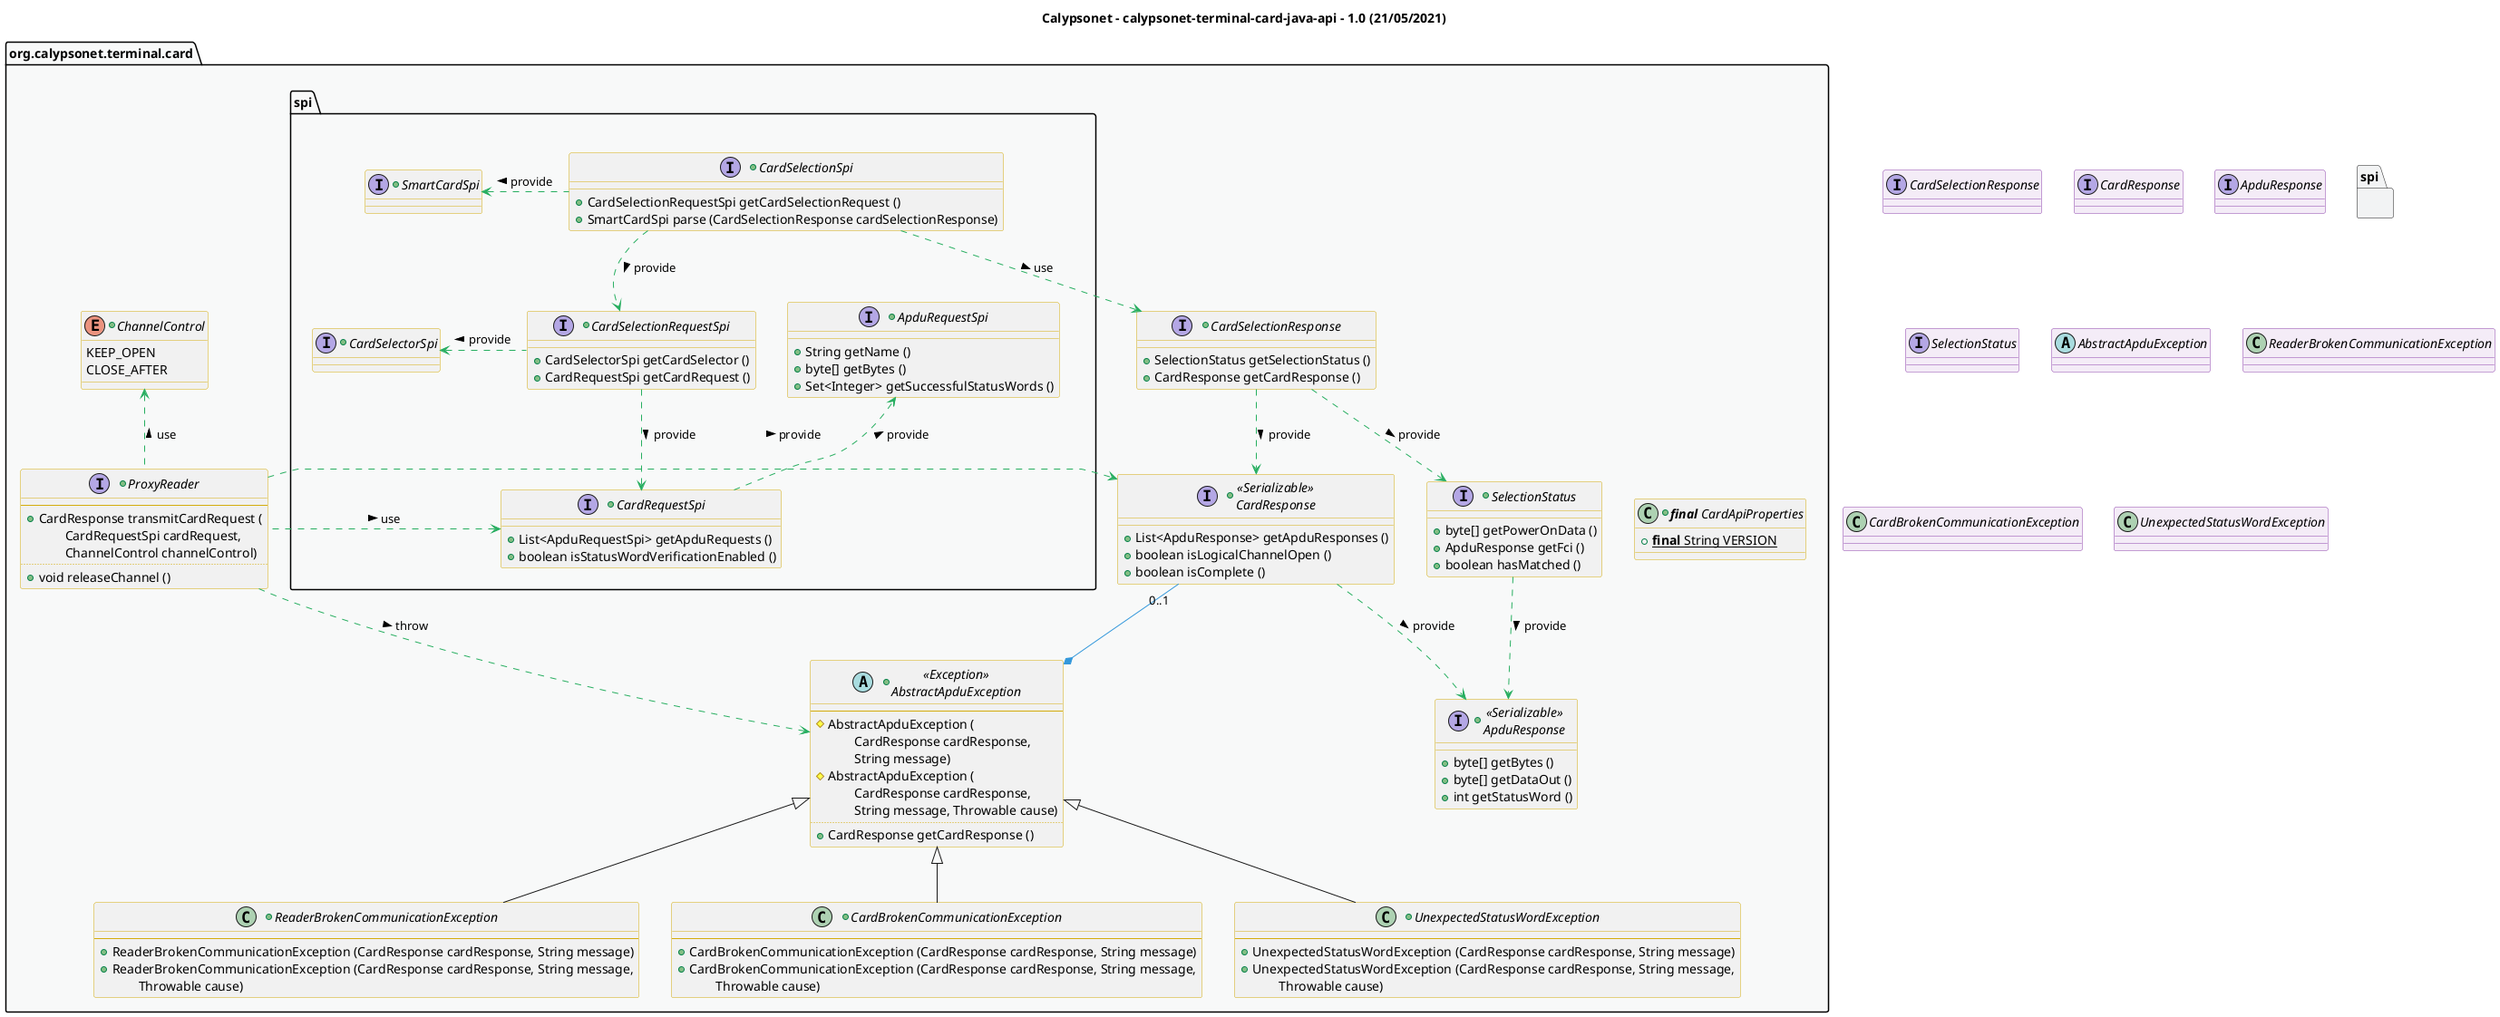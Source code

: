@startuml
title
        Calypsonet - calypsonet-terminal-card-java-api - 1.0 (21/05/2021)
end title

' == THEME ==

'Couleurs issues de : https://htmlcolorcodes.com/fr/tableau-de-couleur/tableau-de-couleur-design-plat/
!define C_GREY1 F8F9F9
!define C_GREY2 F2F3F4
!define C_GREY3 E5E7E9
!define C_GREY4 D7DBDD
!define C_GREY5 CACFD2
!define C_GREY6 BDC3C7
!define C_LINK 3498DB
!define C_USE 27AE60

skinparam Shadowing false
skinparam ClassFontStyle italic
skinparam ClassBorderColor #D4AC0D
skinparam stereotypeABorderColor #A9DCDF
skinparam stereotypeIBorderColor #B4A7E5
skinparam stereotypeCBorderColor #ADD1B2
skinparam stereotypeEBorderColor #EB93DF
' Red
skinparam ClassBackgroundColor<<red>> #FDEDEC
skinparam ClassBorderColor<<red>> #E74C3C
hide <<red>> stereotype
' Purple
skinparam ClassBackgroundColor<<purple>> #F4ECF7
skinparam ClassBorderColor<<purple>> #8E44AD
hide <<purple>> stereotype
' blue
skinparam ClassBackgroundColor<<blue>> #EBF5FB
skinparam ClassBorderColor<<blue>> #3498DB
hide <<blue>> stereotype
' Green
skinparam ClassBackgroundColor<<green>> #E9F7EF
skinparam ClassBorderColor<<green>> #27AE60
hide <<green>> stereotype
' Grey
skinparam ClassBackgroundColor<<grey>> #EAECEE
skinparam ClassBorderColor<<grey>> #2C3E50
hide <<grey>> stereotype

' == CONTENT ==

package "org.calypsonet.terminal.card" as api {
    ' SPI
    package spi {
        +interface CardSelectionSpi {
            +CardSelectionRequestSpi getCardSelectionRequest ()
            +SmartCardSpi parse (CardSelectionResponse cardSelectionResponse)
        }
        +interface CardSelectorSpi {
        }
        +interface SmartCardSpi {
        }
        ' REQUEST
        together {
            +interface CardSelectionRequestSpi {
                +CardSelectorSpi getCardSelector ()
                +CardRequestSpi getCardRequest ()
            }
            +interface CardRequestSpi {
                +List<ApduRequestSpi> getApduRequests ()
                +boolean isStatusWordVerificationEnabled ()
            }
            +interface ApduRequestSpi {
                +String getName ()
                +byte[] getBytes ()
                +Set<Integer> getSuccessfulStatusWords ()
            }
        }
    }
    +interface ProxyReader {
        --
        +CardResponse transmitCardRequest (
        \tCardRequestSpi cardRequest,
        \tChannelControl channelControl)
        ..
        +void releaseChannel ()
    }
    +enum ChannelControl {
        KEEP_OPEN
        CLOSE_AFTER
    }
    ' RESPONSE
    together {
        +class "**final** CardApiProperties" as ApiProperties {
            +{static} **final** String VERSION
        }
        +interface CardSelectionResponse {
            +SelectionStatus getSelectionStatus ()
            +CardResponse getCardResponse ()
        }
        +interface "<<Serializable>>\nCardResponse" as CardResponse {
            +List<ApduResponse> getApduResponses ()
            +boolean isLogicalChannelOpen ()
            +boolean isComplete ()
        }
        +interface "<<Serializable>>\nApduResponse" as ApduResponse {
            +byte[] getBytes ()
            +byte[] getDataOut ()
            +int getStatusWord ()
        }
        +interface SelectionStatus {
            +byte[] getPowerOnData ()
            +ApduResponse getFci ()
            +boolean hasMatched ()
        }
    }
    +abstract class "<<Exception>>\nAbstractApduException" as AbstractApduException {
        --
        #AbstractApduException (
            \tCardResponse cardResponse,
            \tString message)
        #AbstractApduException (
            \tCardResponse cardResponse,
            \tString message, Throwable cause)
        ..
        +CardResponse getCardResponse ()
    }
    +class ReaderBrokenCommunicationException extends AbstractApduException {
        --
        +ReaderBrokenCommunicationException (CardResponse cardResponse, String message)
        +ReaderBrokenCommunicationException (CardResponse cardResponse, String message,
            \tThrowable cause)
    }
    +class CardBrokenCommunicationException extends AbstractApduException {
        --
        +CardBrokenCommunicationException (CardResponse cardResponse, String message)
        +CardBrokenCommunicationException (CardResponse cardResponse, String message,
            \tThrowable cause)
    }
    +class UnexpectedStatusWordException extends AbstractApduException {
        --
        +UnexpectedStatusWordException (CardResponse cardResponse, String message)
        +UnexpectedStatusWordException (CardResponse cardResponse, String message,
            \tThrowable cause)
    }
}

' Associations

CardSelectionSpi .left.> SmartCardSpi #C_USE : provide >
CardSelectionSpi ..> CardSelectionRequestSpi #C_USE : provide >
CardSelectionSpi ..> CardSelectionResponse #C_USE : use >

CardSelectionRequestSpi .left.> CardSelectorSpi #C_USE : provide >
CardSelectionRequestSpi ..> CardRequestSpi #C_USE : provide >

CardRequestSpi ..> ApduRequestSpi #C_USE : provide >

CardSelectionResponse ..> CardResponse #C_USE : provide >
CardSelectionResponse ..> SelectionStatus #C_USE : provide >

CardResponse ..> ApduResponse #C_USE : provide >

SelectionStatus ..> ApduResponse #C_USE : provide >

AbstractApduException *-up- "0..1" CardResponse #C_LINK

ProxyReader .left.> CardRequestSpi #C_USE : use >
ProxyReader .up.> ChannelControl #C_USE : use >

ProxyReader .right.> CardResponse #C_USE : provide >
ProxyReader ..> AbstractApduException #C_USE : throw >

' == LAYOUT ==

ApiProperties -[hidden]left- CardSelectionResponse
spi -[hidden]- CardSelectionResponse

' == STYLE ==

package api #C_GREY1 {}
package spi #C_GREY2 {}

interface CardSelectionResponse <<purple>>
interface CardResponse <<purple>>
interface ApduResponse <<purple>>
interface SelectionStatus <<purple>>
abstract class AbstractApduException <<purple>>
class ReaderBrokenCommunicationException <<purple>>
class CardBrokenCommunicationException <<purple>>
class UnexpectedStatusWordException <<purple>>

@enduml